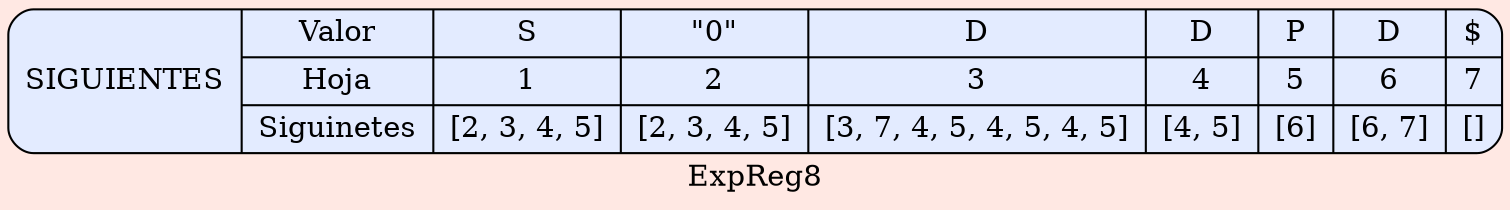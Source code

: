 digraph structs { 
  bgcolor = "#FFE8E3"   
 node [shape=Mrecord fillcolor="#E3EBFF" style =filled];
label ="ExpReg8"
struct1 [label="SIGUIENTES| { Valor | Hoja| Siguinetes } | 
{ S| 1 | [2, 3, 4, 5]}|
{ \"0\"| 2 | [2, 3, 4, 5]}|
{ D| 3 | [3, 7, 4, 5, 4, 5, 4, 5]}|
{ D| 4 | [4, 5]}|
{ P| 5 | [6]}|
{ D| 6 | [6, 7]}|
{ $| 7 | []}
"];
 }